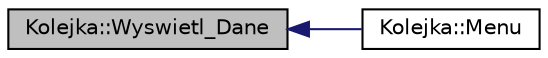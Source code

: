 digraph G
{
  edge [fontname="Helvetica",fontsize="10",labelfontname="Helvetica",labelfontsize="10"];
  node [fontname="Helvetica",fontsize="10",shape=record];
  rankdir="LR";
  Node1 [label="Kolejka::Wyswietl_Dane",height=0.2,width=0.4,color="black", fillcolor="grey75", style="filled" fontcolor="black"];
  Node1 -> Node2 [dir="back",color="midnightblue",fontsize="10",style="solid"];
  Node2 [label="Kolejka::Menu",height=0.2,width=0.4,color="black", fillcolor="white", style="filled",URL="$class_kolejka.html#adf3fa87d0693b7f11835e8a67d2efcc1",tooltip="Funkcja wyswietlajca menu klasy Kolejka."];
}
